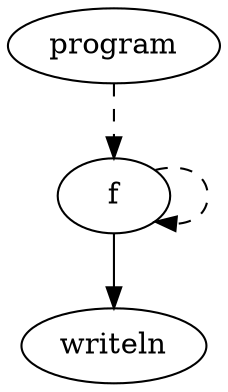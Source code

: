 digraph call_graph {
  program;
  f -> f [ style = dashed ];
  f -> writeln;
  program -> f [ style = dashed ];
}
